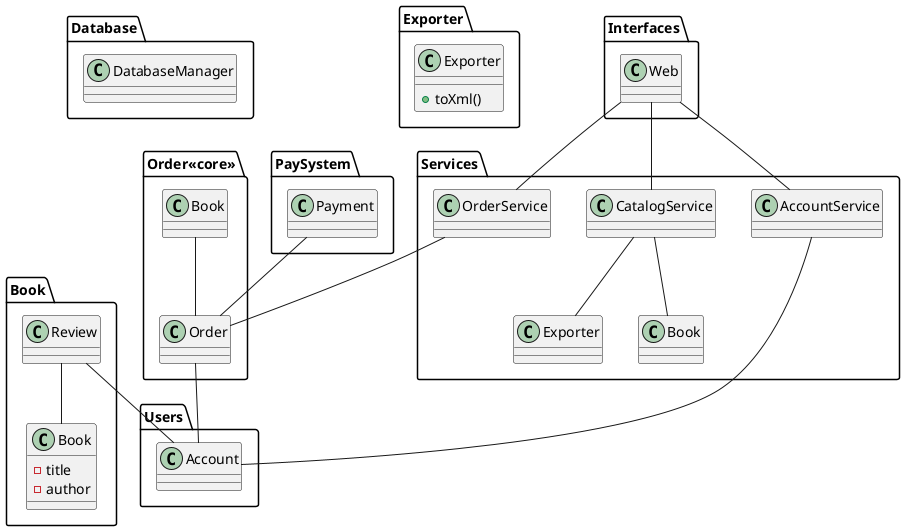 @startuml
'https://plantuml.com/class-diagram

package Database {
class DatabaseManager {
}
}

package Exporter {
class Exporter {
+toXml()
}
}


package Book {
class Book {
-title
-author
}

Review -- Book
class Review {
}
}

package "Order<<core>>" {

Book -- Order


class Order {
}
}

package Users {
Review -- Account
Order -- Account
class Account {
}
}

package Services {
CatalogService -- Exporter
CatalogService -- Book
class CatalogService{}
OrderService -- Order
class OrderService{}
AccountService -- Account
class AccountService{}
}

package Interfaces {
Web -- CatalogService
Web -- OrderService
Web -- AccountService
class Web {
}
}

package PaySystem {
Payment -- Order
class Payment {
}
}
@enduml